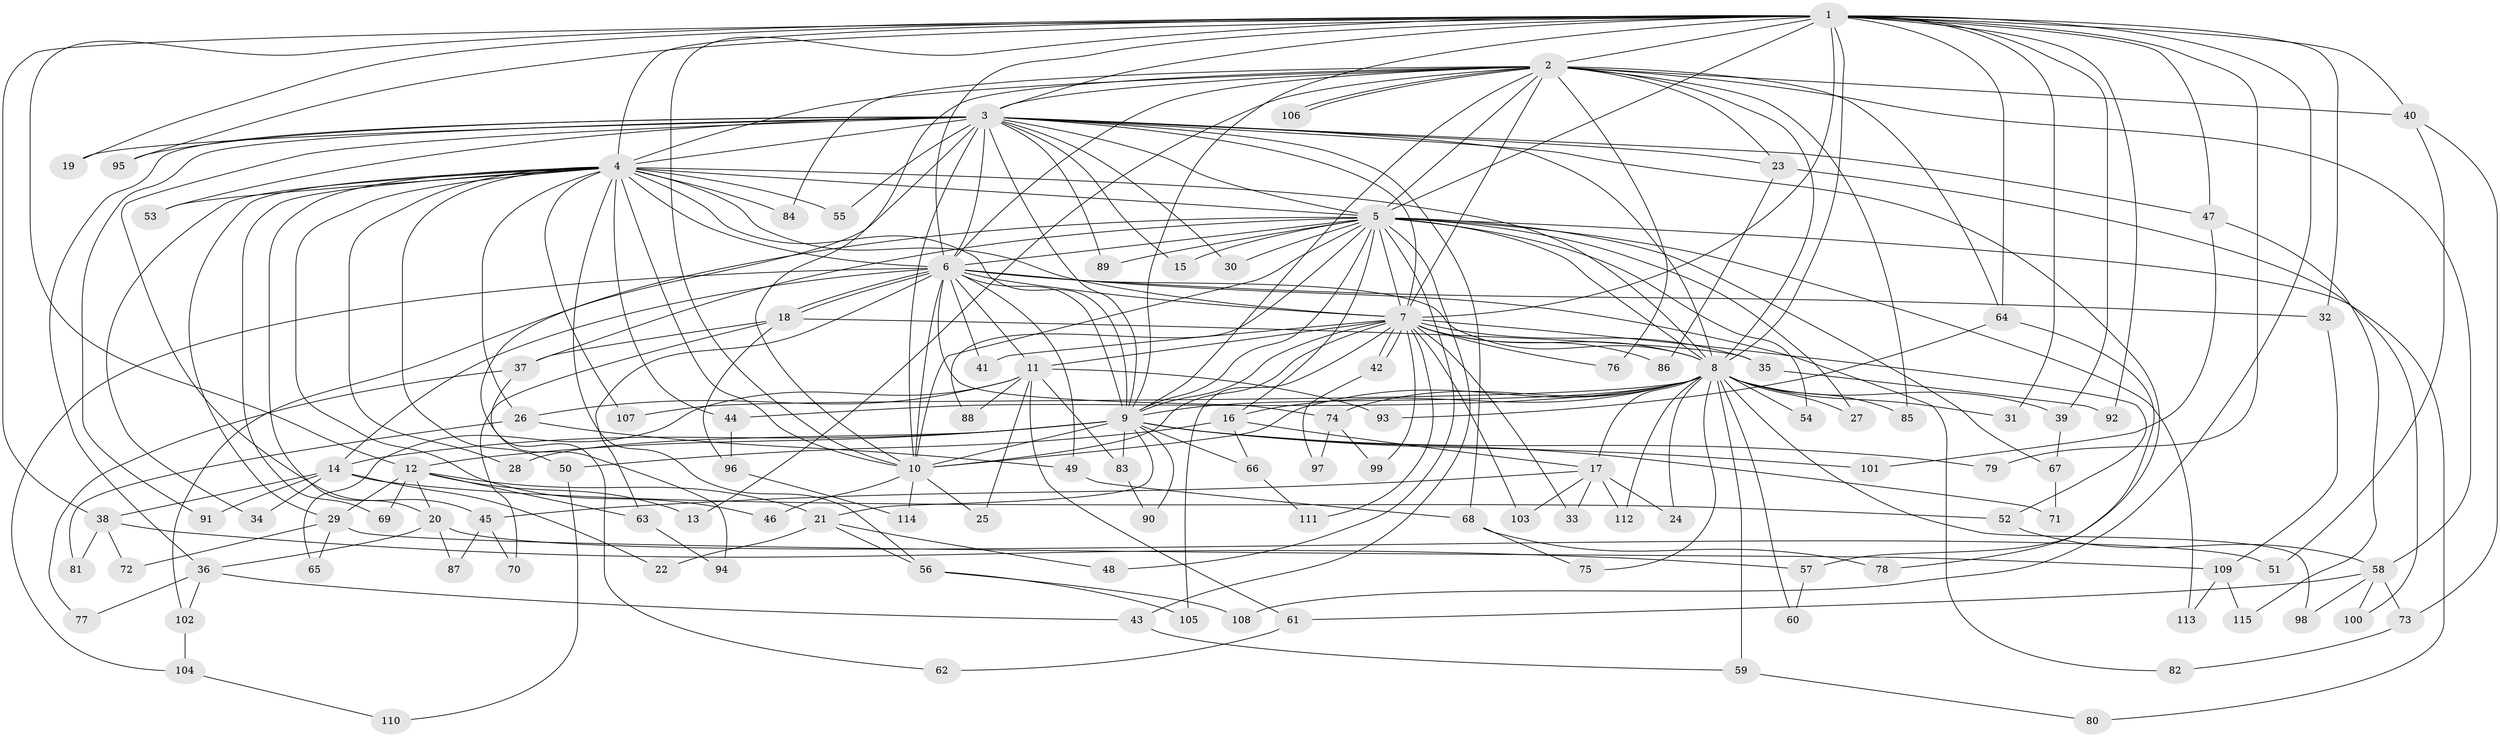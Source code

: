 // Generated by graph-tools (version 1.1) at 2025/34/03/09/25 02:34:37]
// undirected, 115 vertices, 255 edges
graph export_dot {
graph [start="1"]
  node [color=gray90,style=filled];
  1;
  2;
  3;
  4;
  5;
  6;
  7;
  8;
  9;
  10;
  11;
  12;
  13;
  14;
  15;
  16;
  17;
  18;
  19;
  20;
  21;
  22;
  23;
  24;
  25;
  26;
  27;
  28;
  29;
  30;
  31;
  32;
  33;
  34;
  35;
  36;
  37;
  38;
  39;
  40;
  41;
  42;
  43;
  44;
  45;
  46;
  47;
  48;
  49;
  50;
  51;
  52;
  53;
  54;
  55;
  56;
  57;
  58;
  59;
  60;
  61;
  62;
  63;
  64;
  65;
  66;
  67;
  68;
  69;
  70;
  71;
  72;
  73;
  74;
  75;
  76;
  77;
  78;
  79;
  80;
  81;
  82;
  83;
  84;
  85;
  86;
  87;
  88;
  89;
  90;
  91;
  92;
  93;
  94;
  95;
  96;
  97;
  98;
  99;
  100;
  101;
  102;
  103;
  104;
  105;
  106;
  107;
  108;
  109;
  110;
  111;
  112;
  113;
  114;
  115;
  1 -- 2;
  1 -- 3;
  1 -- 4;
  1 -- 5;
  1 -- 6;
  1 -- 7;
  1 -- 8;
  1 -- 9;
  1 -- 10;
  1 -- 12;
  1 -- 19;
  1 -- 31;
  1 -- 32;
  1 -- 38;
  1 -- 39;
  1 -- 40;
  1 -- 47;
  1 -- 64;
  1 -- 79;
  1 -- 92;
  1 -- 95;
  1 -- 108;
  2 -- 3;
  2 -- 4;
  2 -- 5;
  2 -- 6;
  2 -- 7;
  2 -- 8;
  2 -- 9;
  2 -- 10;
  2 -- 13;
  2 -- 23;
  2 -- 40;
  2 -- 58;
  2 -- 64;
  2 -- 76;
  2 -- 84;
  2 -- 85;
  2 -- 106;
  2 -- 106;
  3 -- 4;
  3 -- 5;
  3 -- 6;
  3 -- 7;
  3 -- 8;
  3 -- 9;
  3 -- 10;
  3 -- 15;
  3 -- 19;
  3 -- 23;
  3 -- 30;
  3 -- 36;
  3 -- 45;
  3 -- 47;
  3 -- 53;
  3 -- 55;
  3 -- 57;
  3 -- 68;
  3 -- 89;
  3 -- 91;
  3 -- 94;
  3 -- 95;
  4 -- 5;
  4 -- 6;
  4 -- 7;
  4 -- 8;
  4 -- 9;
  4 -- 10;
  4 -- 20;
  4 -- 26;
  4 -- 28;
  4 -- 29;
  4 -- 34;
  4 -- 44;
  4 -- 46;
  4 -- 50;
  4 -- 53;
  4 -- 55;
  4 -- 56;
  4 -- 69;
  4 -- 84;
  4 -- 107;
  5 -- 6;
  5 -- 7;
  5 -- 8;
  5 -- 9;
  5 -- 10;
  5 -- 15;
  5 -- 16;
  5 -- 27;
  5 -- 30;
  5 -- 37;
  5 -- 43;
  5 -- 48;
  5 -- 54;
  5 -- 67;
  5 -- 80;
  5 -- 88;
  5 -- 89;
  5 -- 102;
  5 -- 113;
  6 -- 7;
  6 -- 8;
  6 -- 9;
  6 -- 10;
  6 -- 11;
  6 -- 14;
  6 -- 18;
  6 -- 18;
  6 -- 32;
  6 -- 41;
  6 -- 49;
  6 -- 63;
  6 -- 74;
  6 -- 82;
  6 -- 104;
  7 -- 8;
  7 -- 9;
  7 -- 10;
  7 -- 11;
  7 -- 33;
  7 -- 35;
  7 -- 41;
  7 -- 42;
  7 -- 42;
  7 -- 52;
  7 -- 76;
  7 -- 86;
  7 -- 99;
  7 -- 103;
  7 -- 105;
  7 -- 111;
  8 -- 9;
  8 -- 10;
  8 -- 16;
  8 -- 17;
  8 -- 24;
  8 -- 27;
  8 -- 31;
  8 -- 39;
  8 -- 44;
  8 -- 54;
  8 -- 59;
  8 -- 60;
  8 -- 74;
  8 -- 75;
  8 -- 85;
  8 -- 98;
  8 -- 107;
  8 -- 112;
  9 -- 10;
  9 -- 12;
  9 -- 14;
  9 -- 21;
  9 -- 28;
  9 -- 66;
  9 -- 71;
  9 -- 79;
  9 -- 83;
  9 -- 90;
  9 -- 101;
  10 -- 25;
  10 -- 46;
  10 -- 114;
  11 -- 25;
  11 -- 26;
  11 -- 61;
  11 -- 65;
  11 -- 83;
  11 -- 88;
  11 -- 93;
  12 -- 13;
  12 -- 20;
  12 -- 21;
  12 -- 29;
  12 -- 63;
  12 -- 69;
  14 -- 22;
  14 -- 34;
  14 -- 38;
  14 -- 52;
  14 -- 91;
  16 -- 17;
  16 -- 50;
  16 -- 66;
  17 -- 24;
  17 -- 33;
  17 -- 45;
  17 -- 103;
  17 -- 112;
  18 -- 35;
  18 -- 37;
  18 -- 70;
  18 -- 96;
  20 -- 36;
  20 -- 51;
  20 -- 87;
  21 -- 22;
  21 -- 48;
  21 -- 56;
  23 -- 86;
  23 -- 100;
  26 -- 49;
  26 -- 81;
  29 -- 65;
  29 -- 72;
  29 -- 109;
  32 -- 109;
  35 -- 92;
  36 -- 43;
  36 -- 77;
  36 -- 102;
  37 -- 62;
  37 -- 77;
  38 -- 57;
  38 -- 72;
  38 -- 81;
  39 -- 67;
  40 -- 51;
  40 -- 73;
  42 -- 97;
  43 -- 59;
  44 -- 96;
  45 -- 70;
  45 -- 87;
  47 -- 101;
  47 -- 115;
  49 -- 68;
  50 -- 110;
  52 -- 58;
  56 -- 105;
  56 -- 108;
  57 -- 60;
  58 -- 61;
  58 -- 73;
  58 -- 98;
  58 -- 100;
  59 -- 80;
  61 -- 62;
  63 -- 94;
  64 -- 78;
  64 -- 93;
  66 -- 111;
  67 -- 71;
  68 -- 75;
  68 -- 78;
  73 -- 82;
  74 -- 97;
  74 -- 99;
  83 -- 90;
  96 -- 114;
  102 -- 104;
  104 -- 110;
  109 -- 113;
  109 -- 115;
}
